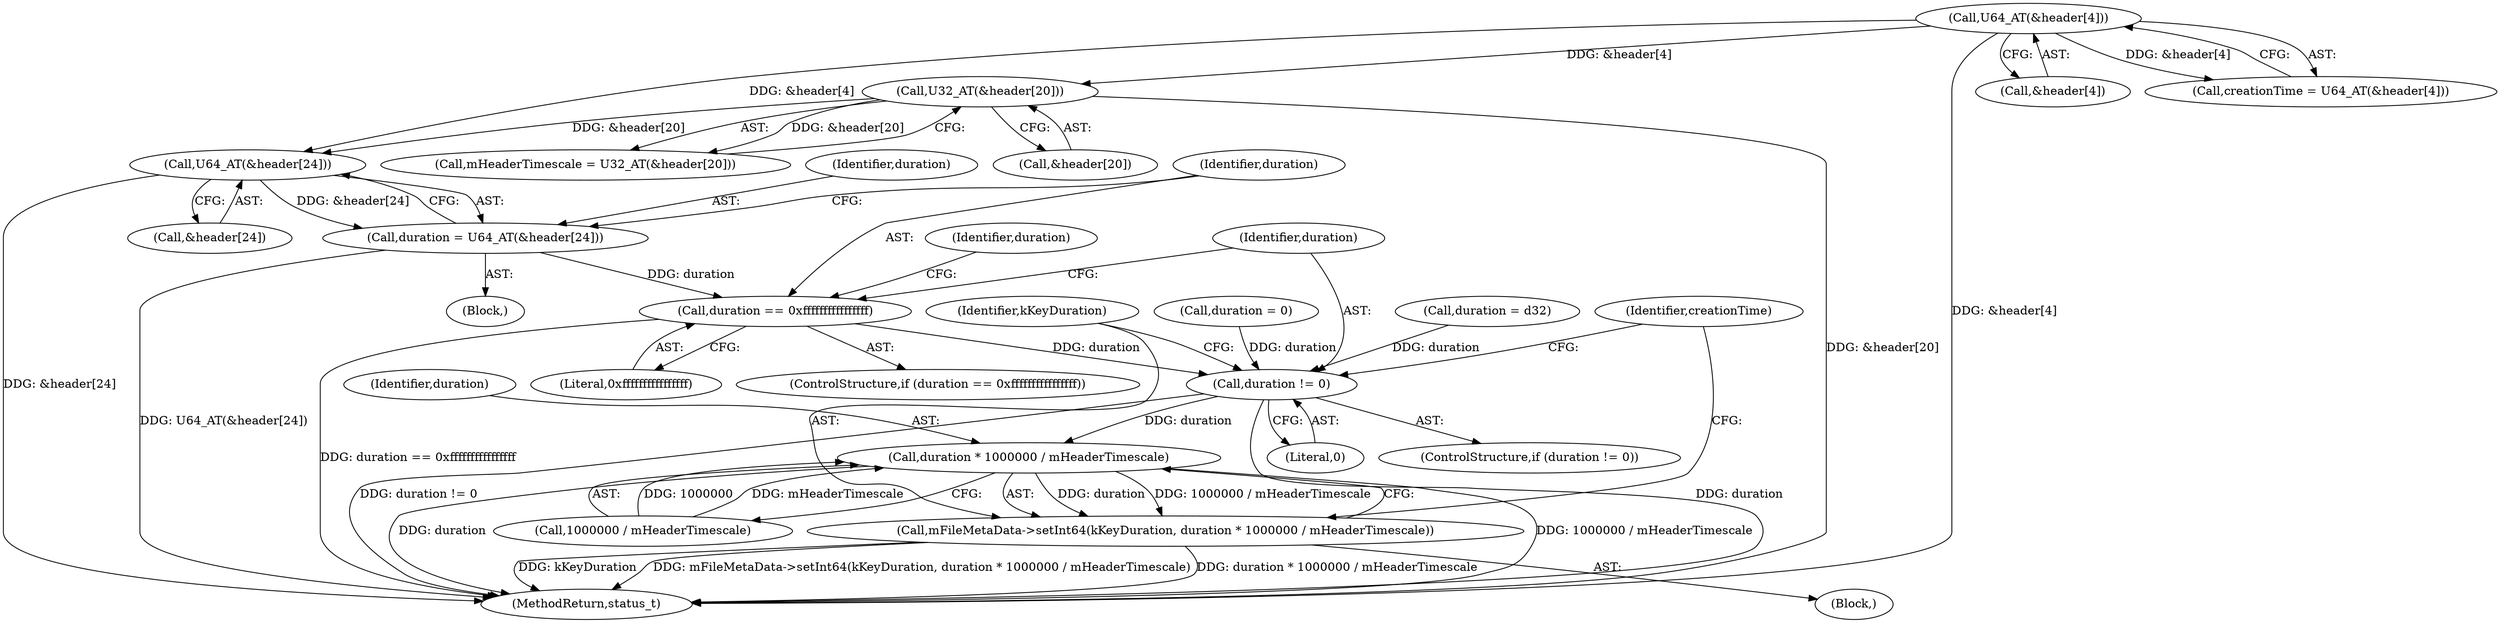 digraph "0_Android_6fe85f7e15203e48df2cc3e8e1c4bc6ad49dc968@array" {
"1002392" [label="(Call,U64_AT(&header[24]))"];
"1002385" [label="(Call,U32_AT(&header[20]))"];
"1002378" [label="(Call,U64_AT(&header[4]))"];
"1002390" [label="(Call,duration = U64_AT(&header[24]))"];
"1002398" [label="(Call,duration == 0xffffffffffffffff)"];
"1002451" [label="(Call,duration != 0)"];
"1002457" [label="(Call,duration * 1000000 / mHeaderTimescale)"];
"1002455" [label="(Call,mFileMetaData->setInt64(kKeyDuration, duration * 1000000 / mHeaderTimescale))"];
"1002459" [label="(Call,1000000 / mHeaderTimescale)"];
"1002447" [label="(Call,duration = d32)"];
"1002378" [label="(Call,U64_AT(&header[4]))"];
"1002402" [label="(Call,duration = 0)"];
"1002452" [label="(Identifier,duration)"];
"1002464" [label="(Identifier,creationTime)"];
"1002403" [label="(Identifier,duration)"];
"1002391" [label="(Identifier,duration)"];
"1002453" [label="(Literal,0)"];
"1002931" [label="(MethodReturn,status_t)"];
"1002390" [label="(Call,duration = U64_AT(&header[24]))"];
"1002456" [label="(Identifier,kKeyDuration)"];
"1002399" [label="(Identifier,duration)"];
"1002379" [label="(Call,&header[4])"];
"1002386" [label="(Call,&header[20])"];
"1002451" [label="(Call,duration != 0)"];
"1002383" [label="(Call,mHeaderTimescale = U32_AT(&header[20]))"];
"1002458" [label="(Identifier,duration)"];
"1002454" [label="(Block,)"];
"1002457" [label="(Call,duration * 1000000 / mHeaderTimescale)"];
"1002398" [label="(Call,duration == 0xffffffffffffffff)"];
"1002392" [label="(Call,U64_AT(&header[24]))"];
"1002397" [label="(ControlStructure,if (duration == 0xffffffffffffffff))"];
"1002400" [label="(Literal,0xffffffffffffffff)"];
"1002385" [label="(Call,U32_AT(&header[20]))"];
"1002450" [label="(ControlStructure,if (duration != 0))"];
"1002393" [label="(Call,&header[24])"];
"1002375" [label="(Block,)"];
"1002455" [label="(Call,mFileMetaData->setInt64(kKeyDuration, duration * 1000000 / mHeaderTimescale))"];
"1002376" [label="(Call,creationTime = U64_AT(&header[4]))"];
"1002392" -> "1002390"  [label="AST: "];
"1002392" -> "1002393"  [label="CFG: "];
"1002393" -> "1002392"  [label="AST: "];
"1002390" -> "1002392"  [label="CFG: "];
"1002392" -> "1002931"  [label="DDG: &header[24]"];
"1002392" -> "1002390"  [label="DDG: &header[24]"];
"1002385" -> "1002392"  [label="DDG: &header[20]"];
"1002378" -> "1002392"  [label="DDG: &header[4]"];
"1002385" -> "1002383"  [label="AST: "];
"1002385" -> "1002386"  [label="CFG: "];
"1002386" -> "1002385"  [label="AST: "];
"1002383" -> "1002385"  [label="CFG: "];
"1002385" -> "1002931"  [label="DDG: &header[20]"];
"1002385" -> "1002383"  [label="DDG: &header[20]"];
"1002378" -> "1002385"  [label="DDG: &header[4]"];
"1002378" -> "1002376"  [label="AST: "];
"1002378" -> "1002379"  [label="CFG: "];
"1002379" -> "1002378"  [label="AST: "];
"1002376" -> "1002378"  [label="CFG: "];
"1002378" -> "1002931"  [label="DDG: &header[4]"];
"1002378" -> "1002376"  [label="DDG: &header[4]"];
"1002390" -> "1002375"  [label="AST: "];
"1002391" -> "1002390"  [label="AST: "];
"1002399" -> "1002390"  [label="CFG: "];
"1002390" -> "1002931"  [label="DDG: U64_AT(&header[24])"];
"1002390" -> "1002398"  [label="DDG: duration"];
"1002398" -> "1002397"  [label="AST: "];
"1002398" -> "1002400"  [label="CFG: "];
"1002399" -> "1002398"  [label="AST: "];
"1002400" -> "1002398"  [label="AST: "];
"1002403" -> "1002398"  [label="CFG: "];
"1002452" -> "1002398"  [label="CFG: "];
"1002398" -> "1002931"  [label="DDG: duration == 0xffffffffffffffff"];
"1002398" -> "1002451"  [label="DDG: duration"];
"1002451" -> "1002450"  [label="AST: "];
"1002451" -> "1002453"  [label="CFG: "];
"1002452" -> "1002451"  [label="AST: "];
"1002453" -> "1002451"  [label="AST: "];
"1002456" -> "1002451"  [label="CFG: "];
"1002464" -> "1002451"  [label="CFG: "];
"1002451" -> "1002931"  [label="DDG: duration != 0"];
"1002451" -> "1002931"  [label="DDG: duration"];
"1002402" -> "1002451"  [label="DDG: duration"];
"1002447" -> "1002451"  [label="DDG: duration"];
"1002451" -> "1002457"  [label="DDG: duration"];
"1002457" -> "1002455"  [label="AST: "];
"1002457" -> "1002459"  [label="CFG: "];
"1002458" -> "1002457"  [label="AST: "];
"1002459" -> "1002457"  [label="AST: "];
"1002455" -> "1002457"  [label="CFG: "];
"1002457" -> "1002931"  [label="DDG: 1000000 / mHeaderTimescale"];
"1002457" -> "1002931"  [label="DDG: duration"];
"1002457" -> "1002455"  [label="DDG: duration"];
"1002457" -> "1002455"  [label="DDG: 1000000 / mHeaderTimescale"];
"1002459" -> "1002457"  [label="DDG: 1000000"];
"1002459" -> "1002457"  [label="DDG: mHeaderTimescale"];
"1002455" -> "1002454"  [label="AST: "];
"1002456" -> "1002455"  [label="AST: "];
"1002464" -> "1002455"  [label="CFG: "];
"1002455" -> "1002931"  [label="DDG: duration * 1000000 / mHeaderTimescale"];
"1002455" -> "1002931"  [label="DDG: kKeyDuration"];
"1002455" -> "1002931"  [label="DDG: mFileMetaData->setInt64(kKeyDuration, duration * 1000000 / mHeaderTimescale)"];
}
